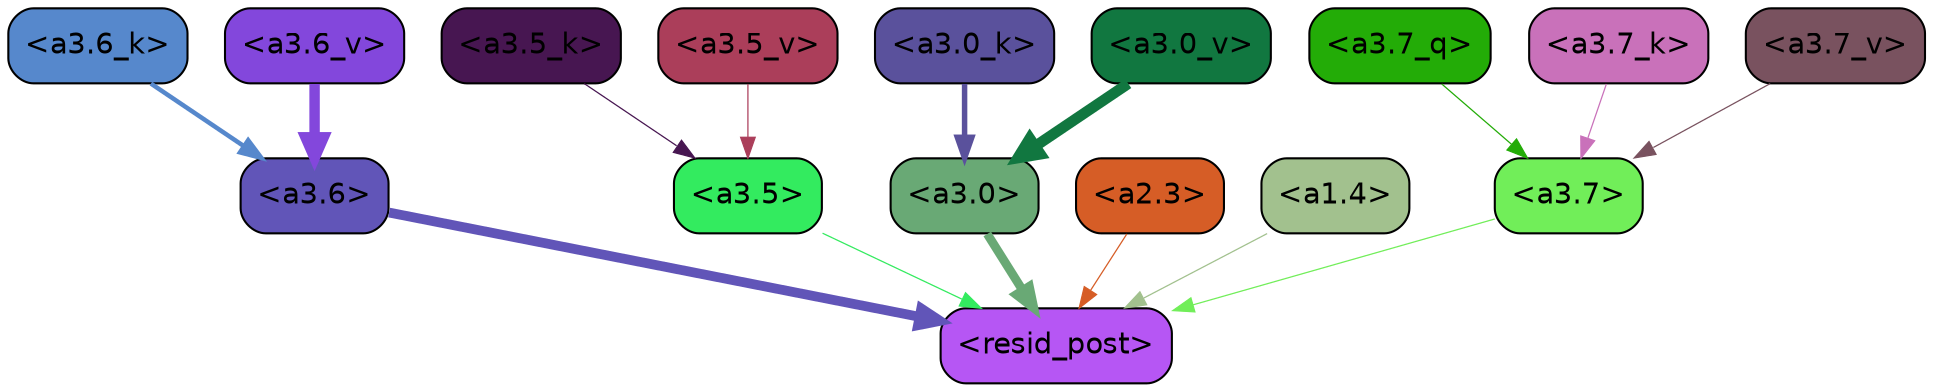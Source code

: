 strict digraph "" {
	graph [bgcolor=transparent,
		layout=dot,
		overlap=false,
		splines=true
	];
	"<a3.7>"	[color=black,
		fillcolor="#71ee59",
		fontname=Helvetica,
		shape=box,
		style="filled, rounded"];
	"<resid_post>"	[color=black,
		fillcolor="#b656f4",
		fontname=Helvetica,
		shape=box,
		style="filled, rounded"];
	"<a3.7>" -> "<resid_post>"	[color="#71ee59",
		penwidth=0.6];
	"<a3.6>"	[color=black,
		fillcolor="#6155b8",
		fontname=Helvetica,
		shape=box,
		style="filled, rounded"];
	"<a3.6>" -> "<resid_post>"	[color="#6155b8",
		penwidth=4.670643210411072];
	"<a3.5>"	[color=black,
		fillcolor="#33eb5f",
		fontname=Helvetica,
		shape=box,
		style="filled, rounded"];
	"<a3.5>" -> "<resid_post>"	[color="#33eb5f",
		penwidth=0.6];
	"<a3.0>"	[color=black,
		fillcolor="#69a975",
		fontname=Helvetica,
		shape=box,
		style="filled, rounded"];
	"<a3.0>" -> "<resid_post>"	[color="#69a975",
		penwidth=4.246885180473328];
	"<a2.3>"	[color=black,
		fillcolor="#d65d26",
		fontname=Helvetica,
		shape=box,
		style="filled, rounded"];
	"<a2.3>" -> "<resid_post>"	[color="#d65d26",
		penwidth=0.6];
	"<a1.4>"	[color=black,
		fillcolor="#a2c18e",
		fontname=Helvetica,
		shape=box,
		style="filled, rounded"];
	"<a1.4>" -> "<resid_post>"	[color="#a2c18e",
		penwidth=0.6];
	"<a3.7_q>"	[color=black,
		fillcolor="#23ac07",
		fontname=Helvetica,
		shape=box,
		style="filled, rounded"];
	"<a3.7_q>" -> "<a3.7>"	[color="#23ac07",
		penwidth=0.6];
	"<a3.7_k>"	[color=black,
		fillcolor="#c971ba",
		fontname=Helvetica,
		shape=box,
		style="filled, rounded"];
	"<a3.7_k>" -> "<a3.7>"	[color="#c971ba",
		penwidth=0.6];
	"<a3.6_k>"	[color=black,
		fillcolor="#5688cc",
		fontname=Helvetica,
		shape=box,
		style="filled, rounded"];
	"<a3.6_k>" -> "<a3.6>"	[color="#5688cc",
		penwidth=2.174198240041733];
	"<a3.5_k>"	[color=black,
		fillcolor="#471651",
		fontname=Helvetica,
		shape=box,
		style="filled, rounded"];
	"<a3.5_k>" -> "<a3.5>"	[color="#471651",
		penwidth=0.6];
	"<a3.0_k>"	[color=black,
		fillcolor="#5a519c",
		fontname=Helvetica,
		shape=box,
		style="filled, rounded"];
	"<a3.0_k>" -> "<a3.0>"	[color="#5a519c",
		penwidth=2.6274144649505615];
	"<a3.7_v>"	[color=black,
		fillcolor="#79525f",
		fontname=Helvetica,
		shape=box,
		style="filled, rounded"];
	"<a3.7_v>" -> "<a3.7>"	[color="#79525f",
		penwidth=0.6];
	"<a3.6_v>"	[color=black,
		fillcolor="#8347dc",
		fontname=Helvetica,
		shape=box,
		style="filled, rounded"];
	"<a3.6_v>" -> "<a3.6>"	[color="#8347dc",
		penwidth=5.002329230308533];
	"<a3.5_v>"	[color=black,
		fillcolor="#ab3e5a",
		fontname=Helvetica,
		shape=box,
		style="filled, rounded"];
	"<a3.5_v>" -> "<a3.5>"	[color="#ab3e5a",
		penwidth=0.6];
	"<a3.0_v>"	[color=black,
		fillcolor="#117740",
		fontname=Helvetica,
		shape=box,
		style="filled, rounded"];
	"<a3.0_v>" -> "<a3.0>"	[color="#117740",
		penwidth=5.188832879066467];
}
